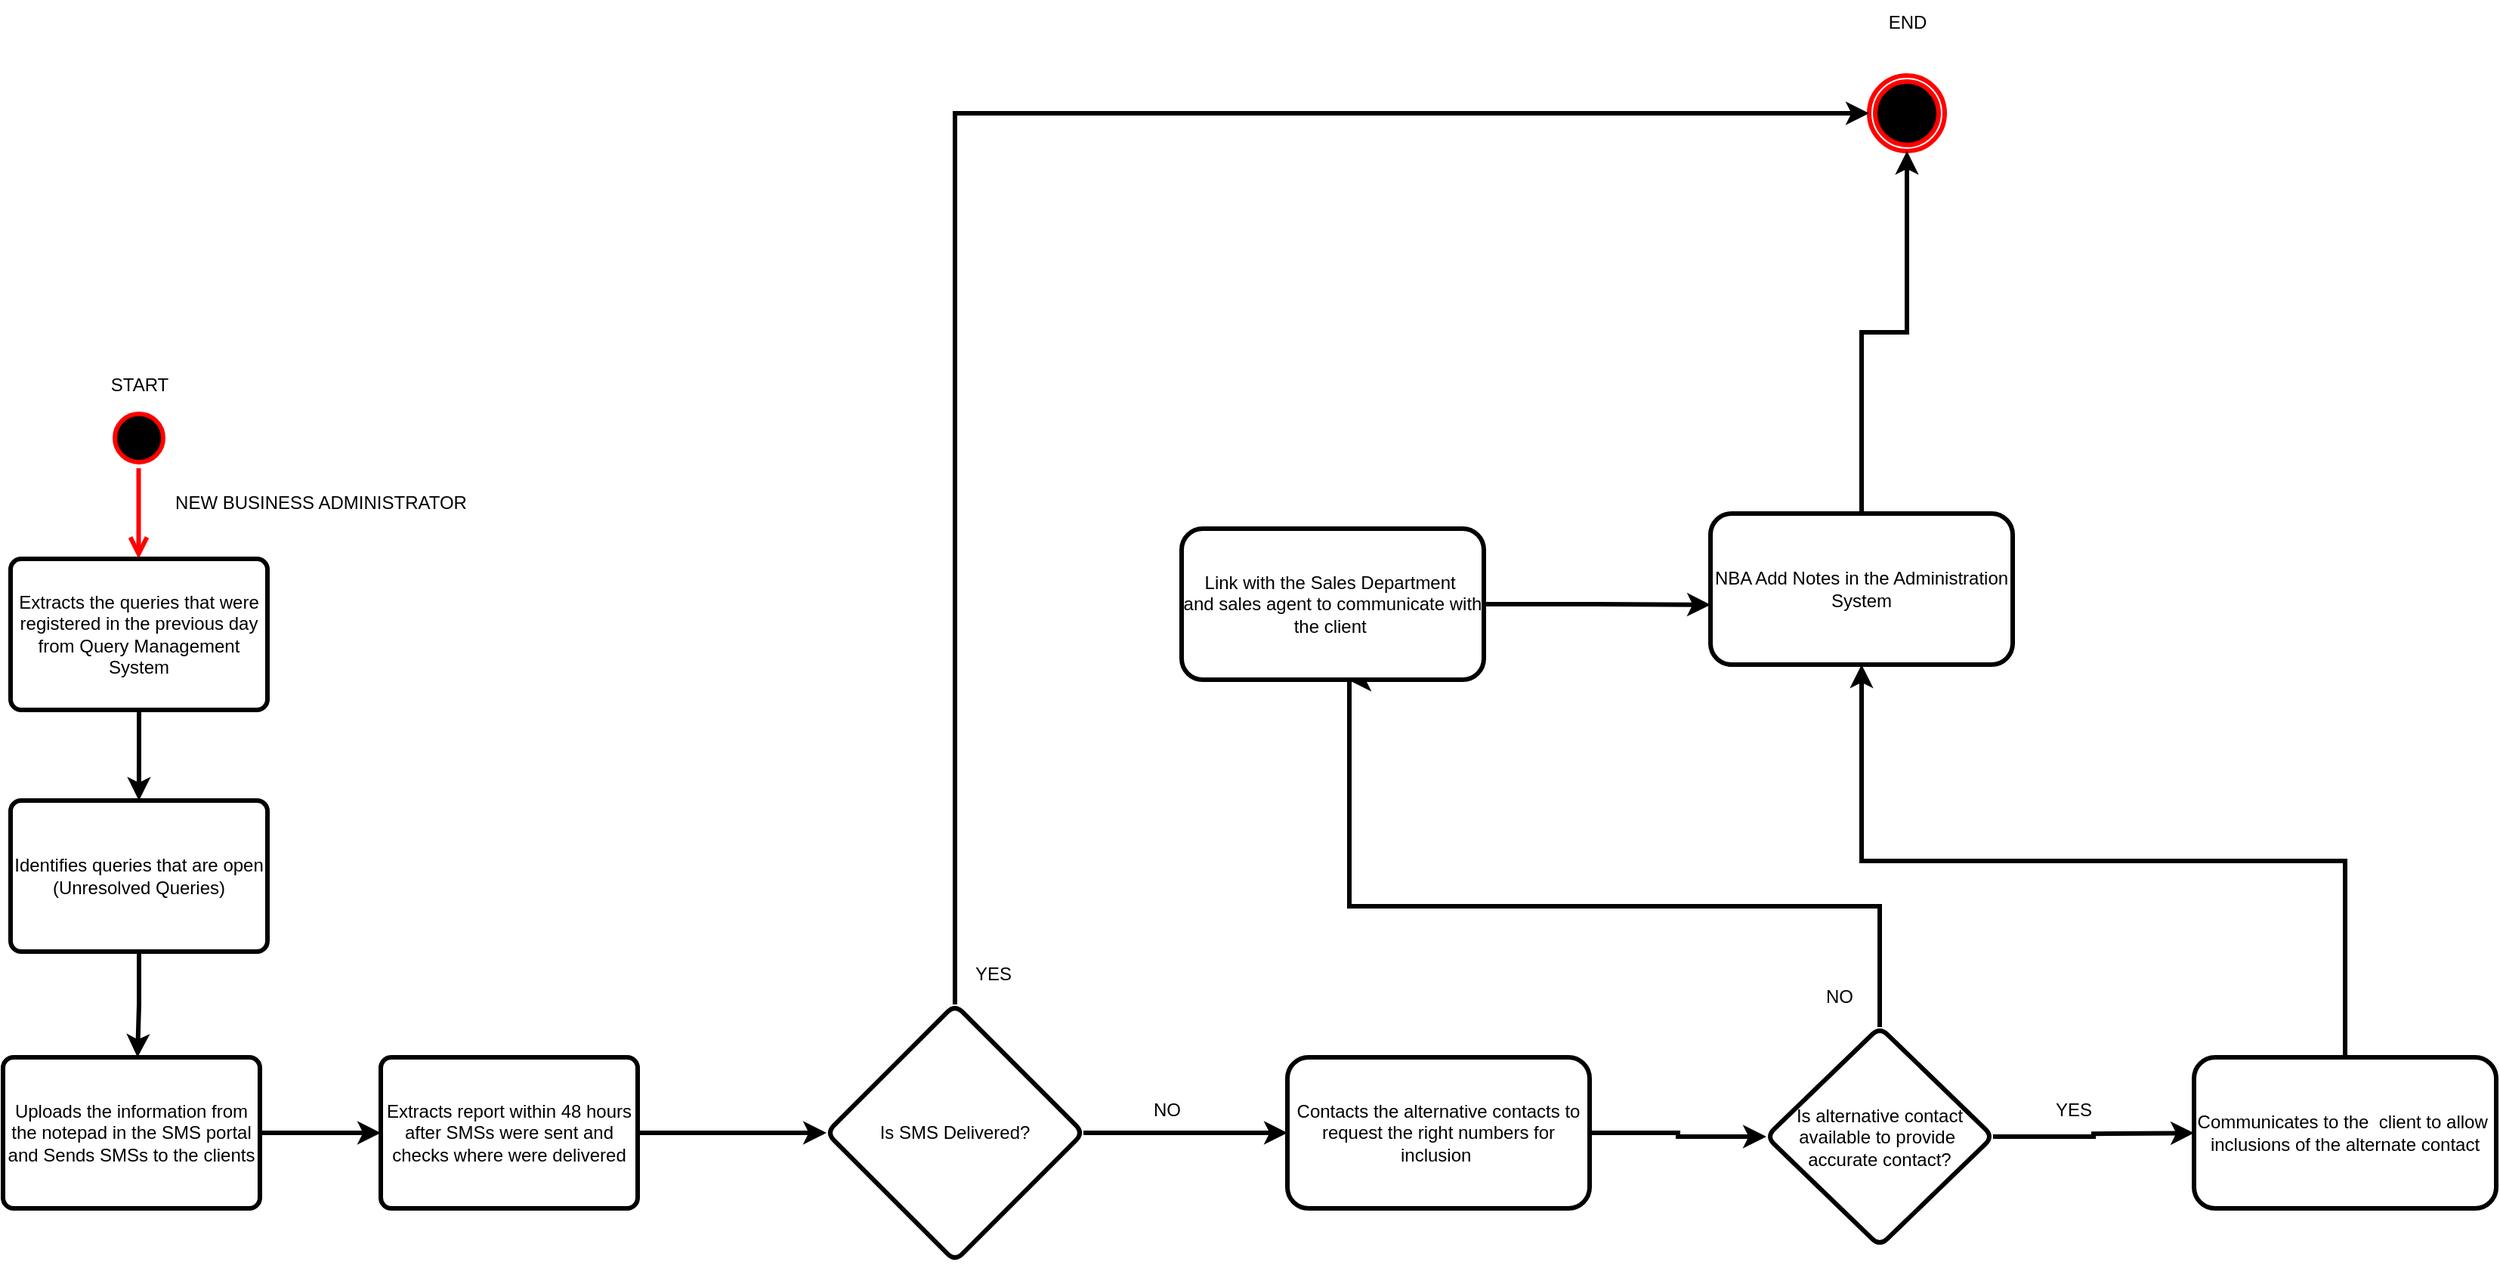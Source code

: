 <mxfile version="24.7.14">
  <diagram name="Page-1" id="tBOWZ95Z5vW0H6DayhTk">
    <mxGraphModel dx="2333" dy="5841" grid="1" gridSize="10" guides="1" tooltips="1" connect="1" arrows="1" fold="1" page="1" pageScale="1" pageWidth="3300" pageHeight="4681" math="0" shadow="0">
      <root>
        <mxCell id="0" />
        <mxCell id="1" parent="0" />
        <mxCell id="HWpPLVayRYIl_35RIBTO-1" value="" style="ellipse;html=1;shape=startState;fillColor=#000000;strokeColor=#ff0000;strokeWidth=3;" parent="1" vertex="1">
          <mxGeometry x="640" y="110" width="40" height="40" as="geometry" />
        </mxCell>
        <mxCell id="HWpPLVayRYIl_35RIBTO-2" value="" style="edgeStyle=orthogonalEdgeStyle;html=1;verticalAlign=bottom;endArrow=open;endSize=8;strokeColor=#ff0000;rounded=0;strokeWidth=3;" parent="1" edge="1">
          <mxGeometry relative="1" as="geometry">
            <mxPoint x="659.75" y="210" as="targetPoint" />
            <mxPoint x="659.75" y="150" as="sourcePoint" />
          </mxGeometry>
        </mxCell>
        <mxCell id="HWpPLVayRYIl_35RIBTO-3" value="START" style="text;html=1;align=center;verticalAlign=middle;resizable=0;points=[];autosize=1;strokeColor=none;fillColor=none;" parent="1" vertex="1">
          <mxGeometry x="630" y="80" width="60" height="30" as="geometry" />
        </mxCell>
        <mxCell id="HWpPLVayRYIl_35RIBTO-6" style="edgeStyle=orthogonalEdgeStyle;rounded=0;orthogonalLoop=1;jettySize=auto;html=1;exitX=0.5;exitY=1;exitDx=0;exitDy=0;strokeWidth=3;" parent="1" source="HWpPLVayRYIl_35RIBTO-4" edge="1">
          <mxGeometry relative="1" as="geometry">
            <mxPoint x="659.957" y="370" as="targetPoint" />
          </mxGeometry>
        </mxCell>
        <mxCell id="HWpPLVayRYIl_35RIBTO-4" value="Extracts the queries that were registered in the previous day from Query Management System" style="rounded=1;whiteSpace=wrap;html=1;absoluteArcSize=1;arcSize=14;strokeWidth=3;" parent="1" vertex="1">
          <mxGeometry x="575" y="210" width="170" height="100" as="geometry" />
        </mxCell>
        <mxCell id="HWpPLVayRYIl_35RIBTO-8" value="" style="edgeStyle=orthogonalEdgeStyle;rounded=0;orthogonalLoop=1;jettySize=auto;html=1;strokeWidth=3;" parent="1" source="HWpPLVayRYIl_35RIBTO-5" edge="1">
          <mxGeometry relative="1" as="geometry">
            <mxPoint x="659.0" y="540" as="targetPoint" />
          </mxGeometry>
        </mxCell>
        <mxCell id="HWpPLVayRYIl_35RIBTO-5" value="Identifies queries that are open&lt;br&gt;(Unresolved Queries)" style="rounded=1;whiteSpace=wrap;html=1;absoluteArcSize=1;arcSize=14;strokeWidth=3;" parent="1" vertex="1">
          <mxGeometry x="575" y="370" width="170" height="100" as="geometry" />
        </mxCell>
        <mxCell id="HWpPLVayRYIl_35RIBTO-18" value="" style="ellipse;html=1;shape=endState;fillColor=#000000;strokeColor=#ff0000;strokeWidth=3;" parent="1" vertex="1">
          <mxGeometry x="1805" y="-110" width="50" height="50" as="geometry" />
        </mxCell>
        <mxCell id="GyeUuBhF5W4lxO7LWPsu-1" value="NEW BUSINESS ADMINISTRATOR" style="text;html=1;align=center;verticalAlign=middle;resizable=0;points=[];autosize=1;strokeColor=none;fillColor=none;strokeWidth=3;" parent="1" vertex="1">
          <mxGeometry x="670" y="158" width="220" height="30" as="geometry" />
        </mxCell>
        <mxCell id="GyeUuBhF5W4lxO7LWPsu-4" value="" style="edgeStyle=orthogonalEdgeStyle;rounded=0;orthogonalLoop=1;jettySize=auto;html=1;strokeWidth=3;" parent="1" source="GyeUuBhF5W4lxO7LWPsu-2" target="GyeUuBhF5W4lxO7LWPsu-3" edge="1">
          <mxGeometry relative="1" as="geometry" />
        </mxCell>
        <mxCell id="GyeUuBhF5W4lxO7LWPsu-2" value="Uploads the information from the notepad in the SMS portal and Sends SMSs to the clients" style="rounded=1;whiteSpace=wrap;html=1;absoluteArcSize=1;arcSize=14;strokeWidth=3;" parent="1" vertex="1">
          <mxGeometry x="570" y="540" width="170" height="100" as="geometry" />
        </mxCell>
        <mxCell id="GyeUuBhF5W4lxO7LWPsu-6" value="" style="edgeStyle=orthogonalEdgeStyle;rounded=0;orthogonalLoop=1;jettySize=auto;html=1;strokeWidth=3;" parent="1" source="GyeUuBhF5W4lxO7LWPsu-3" target="GyeUuBhF5W4lxO7LWPsu-5" edge="1">
          <mxGeometry relative="1" as="geometry" />
        </mxCell>
        <mxCell id="GyeUuBhF5W4lxO7LWPsu-3" value="Extracts report within 48 hours after SMSs were sent and checks where were delivered" style="rounded=1;whiteSpace=wrap;html=1;absoluteArcSize=1;arcSize=14;strokeWidth=3;" parent="1" vertex="1">
          <mxGeometry x="820" y="540" width="170" height="100" as="geometry" />
        </mxCell>
        <mxCell id="GyeUuBhF5W4lxO7LWPsu-8" value="" style="edgeStyle=orthogonalEdgeStyle;rounded=0;orthogonalLoop=1;jettySize=auto;html=1;strokeWidth=3;" parent="1" source="GyeUuBhF5W4lxO7LWPsu-5" target="GyeUuBhF5W4lxO7LWPsu-7" edge="1">
          <mxGeometry relative="1" as="geometry" />
        </mxCell>
        <mxCell id="QYGDRbHjQkxOQnW2GrGP-1" style="edgeStyle=orthogonalEdgeStyle;rounded=0;orthogonalLoop=1;jettySize=auto;html=1;exitX=0.5;exitY=0;exitDx=0;exitDy=0;entryX=0;entryY=0.5;entryDx=0;entryDy=0;strokeWidth=3;" edge="1" parent="1" source="GyeUuBhF5W4lxO7LWPsu-5" target="HWpPLVayRYIl_35RIBTO-18">
          <mxGeometry relative="1" as="geometry" />
        </mxCell>
        <mxCell id="GyeUuBhF5W4lxO7LWPsu-5" value="Is SMS Delivered?" style="rhombus;whiteSpace=wrap;html=1;rounded=1;arcSize=14;strokeWidth=3;" parent="1" vertex="1">
          <mxGeometry x="1115" y="505" width="170" height="170" as="geometry" />
        </mxCell>
        <mxCell id="GyeUuBhF5W4lxO7LWPsu-19" value="" style="edgeStyle=orthogonalEdgeStyle;rounded=0;orthogonalLoop=1;jettySize=auto;html=1;strokeWidth=3;" parent="1" source="GyeUuBhF5W4lxO7LWPsu-7" target="GyeUuBhF5W4lxO7LWPsu-18" edge="1">
          <mxGeometry relative="1" as="geometry" />
        </mxCell>
        <mxCell id="GyeUuBhF5W4lxO7LWPsu-7" value="Contacts the alternative contacts to request the right numbers for inclusion&amp;nbsp;" style="whiteSpace=wrap;html=1;rounded=1;arcSize=14;strokeWidth=3;" parent="1" vertex="1">
          <mxGeometry x="1420" y="540" width="200" height="100" as="geometry" />
        </mxCell>
        <mxCell id="QYGDRbHjQkxOQnW2GrGP-3" style="edgeStyle=orthogonalEdgeStyle;rounded=0;orthogonalLoop=1;jettySize=auto;html=1;exitX=0.5;exitY=0;exitDx=0;exitDy=0;entryX=0.5;entryY=1;entryDx=0;entryDy=0;strokeWidth=3;" edge="1" parent="1" source="GyeUuBhF5W4lxO7LWPsu-10" target="HWpPLVayRYIl_35RIBTO-18">
          <mxGeometry relative="1" as="geometry" />
        </mxCell>
        <mxCell id="GyeUuBhF5W4lxO7LWPsu-10" value="NBA Add Notes in the Administration System" style="whiteSpace=wrap;html=1;rounded=1;arcSize=14;strokeWidth=3;" parent="1" vertex="1">
          <mxGeometry x="1700" y="180" width="200" height="100" as="geometry" />
        </mxCell>
        <mxCell id="GyeUuBhF5W4lxO7LWPsu-13" value="YES" style="text;html=1;align=center;verticalAlign=middle;resizable=0;points=[];autosize=1;strokeColor=none;fillColor=none;strokeWidth=3;" parent="1" vertex="1">
          <mxGeometry x="1200" y="470" width="50" height="30" as="geometry" />
        </mxCell>
        <mxCell id="GyeUuBhF5W4lxO7LWPsu-15" value="NO" style="text;html=1;align=center;verticalAlign=middle;resizable=0;points=[];autosize=1;strokeColor=none;fillColor=none;strokeWidth=3;" parent="1" vertex="1">
          <mxGeometry x="1320" y="560" width="40" height="30" as="geometry" />
        </mxCell>
        <mxCell id="GyeUuBhF5W4lxO7LWPsu-22" style="edgeStyle=orthogonalEdgeStyle;rounded=0;orthogonalLoop=1;jettySize=auto;html=1;exitX=1;exitY=0.5;exitDx=0;exitDy=0;strokeWidth=3;" parent="1" source="GyeUuBhF5W4lxO7LWPsu-18" edge="1">
          <mxGeometry relative="1" as="geometry">
            <mxPoint x="2020" y="590.143" as="targetPoint" />
          </mxGeometry>
        </mxCell>
        <mxCell id="QYGDRbHjQkxOQnW2GrGP-6" style="edgeStyle=orthogonalEdgeStyle;rounded=0;orthogonalLoop=1;jettySize=auto;html=1;exitX=0.5;exitY=0;exitDx=0;exitDy=0;strokeWidth=3;" edge="1" parent="1" source="GyeUuBhF5W4lxO7LWPsu-18">
          <mxGeometry relative="1" as="geometry">
            <mxPoint x="1460" y="290" as="targetPoint" />
            <mxPoint x="1822" y="490" as="sourcePoint" />
            <Array as="points">
              <mxPoint x="1812" y="440" />
              <mxPoint x="1461" y="440" />
              <mxPoint x="1461" y="290" />
            </Array>
          </mxGeometry>
        </mxCell>
        <mxCell id="GyeUuBhF5W4lxO7LWPsu-18" value="Is alternative contact available to provide&amp;nbsp;&lt;br&gt;accurate contact?" style="rhombus;whiteSpace=wrap;html=1;rounded=1;arcSize=14;strokeWidth=3;" parent="1" vertex="1">
          <mxGeometry x="1737" y="520" width="150" height="145" as="geometry" />
        </mxCell>
        <mxCell id="GyeUuBhF5W4lxO7LWPsu-21" value="NO" style="text;html=1;align=center;verticalAlign=middle;resizable=0;points=[];autosize=1;strokeColor=none;fillColor=none;strokeWidth=3;" parent="1" vertex="1">
          <mxGeometry x="1765" y="485" width="40" height="30" as="geometry" />
        </mxCell>
        <mxCell id="GyeUuBhF5W4lxO7LWPsu-23" value="Communicates to the&amp;nbsp; client to allow&amp;nbsp; inclusions of the alternate contact" style="whiteSpace=wrap;html=1;rounded=1;arcSize=14;strokeWidth=3;" parent="1" vertex="1">
          <mxGeometry x="2020" y="540" width="200" height="100" as="geometry" />
        </mxCell>
        <mxCell id="GyeUuBhF5W4lxO7LWPsu-24" style="edgeStyle=orthogonalEdgeStyle;rounded=0;orthogonalLoop=1;jettySize=auto;html=1;exitX=0.5;exitY=0;exitDx=0;exitDy=0;strokeWidth=3;" parent="1" source="GyeUuBhF5W4lxO7LWPsu-23" target="GyeUuBhF5W4lxO7LWPsu-10" edge="1">
          <mxGeometry relative="1" as="geometry" />
        </mxCell>
        <mxCell id="GyeUuBhF5W4lxO7LWPsu-25" value="YES" style="text;html=1;align=center;verticalAlign=middle;resizable=0;points=[];autosize=1;strokeColor=none;fillColor=none;strokeWidth=3;" parent="1" vertex="1">
          <mxGeometry x="1915" y="560" width="50" height="30" as="geometry" />
        </mxCell>
        <mxCell id="QYGDRbHjQkxOQnW2GrGP-4" value="END" style="text;html=1;align=center;verticalAlign=middle;resizable=0;points=[];autosize=1;strokeColor=none;fillColor=none;strokeWidth=3;" vertex="1" parent="1">
          <mxGeometry x="1805" y="-160" width="50" height="30" as="geometry" />
        </mxCell>
        <mxCell id="QYGDRbHjQkxOQnW2GrGP-9" style="edgeStyle=orthogonalEdgeStyle;rounded=0;orthogonalLoop=1;jettySize=auto;html=1;exitX=1;exitY=0.5;exitDx=0;exitDy=0;strokeWidth=3;" edge="1" parent="1" source="QYGDRbHjQkxOQnW2GrGP-7">
          <mxGeometry relative="1" as="geometry">
            <mxPoint x="1700" y="240.364" as="targetPoint" />
          </mxGeometry>
        </mxCell>
        <mxCell id="QYGDRbHjQkxOQnW2GrGP-7" value="Link with the Sales Department&amp;nbsp;&lt;br&gt;and sales agent to communicate with the client&amp;nbsp;" style="whiteSpace=wrap;html=1;rounded=1;arcSize=14;strokeWidth=3;" vertex="1" parent="1">
          <mxGeometry x="1350" y="190" width="200" height="100" as="geometry" />
        </mxCell>
      </root>
    </mxGraphModel>
  </diagram>
</mxfile>
